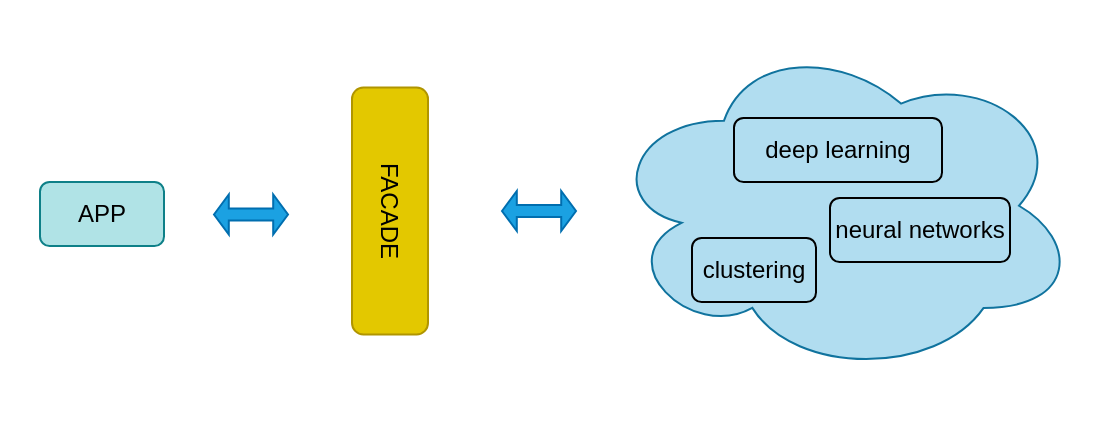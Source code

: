 <mxfile>
    <diagram id="fGnqmxBHXwKGfYssSexJ" name="Page-1">
        <mxGraphModel dx="732" dy="360" grid="0" gridSize="10" guides="1" tooltips="1" connect="1" arrows="1" fold="1" page="1" pageScale="1" pageWidth="850" pageHeight="1100" background="#ffffff" math="0" shadow="0">
            <root>
                <mxCell id="0"/>
                <mxCell id="1" parent="0"/>
                <mxCell id="2" value="&lt;font color=&quot;#000000&quot;&gt;APP&lt;/font&gt;" style="rounded=1;whiteSpace=wrap;html=1;fillColor=#b0e3e6;strokeColor=#0e8088;" vertex="1" parent="1">
                    <mxGeometry x="78" y="142" width="62" height="32" as="geometry"/>
                </mxCell>
                <mxCell id="3" value="" style="ellipse;shape=cloud;whiteSpace=wrap;html=1;fillColor=#b1ddf0;strokeColor=#10739e;" vertex="1" parent="1">
                    <mxGeometry x="361" y="68.75" width="236" height="170.25" as="geometry"/>
                </mxCell>
                <mxCell id="5" value="&lt;font color=&quot;#000000&quot;&gt;FACADE&lt;/font&gt;" style="rounded=1;whiteSpace=wrap;html=1;rotation=90;fillColor=#e3c800;strokeColor=#B09500;fontColor=#000000;" vertex="1" parent="1">
                    <mxGeometry x="191.25" y="137.5" width="123.5" height="38" as="geometry"/>
                </mxCell>
                <mxCell id="9" value="" style="shape=doubleArrow;whiteSpace=wrap;html=1;fillColor=#1ba1e2;fontColor=#ffffff;strokeColor=#006EAF;" vertex="1" parent="1">
                    <mxGeometry x="309" y="146.5" width="37" height="20" as="geometry"/>
                </mxCell>
                <mxCell id="10" value="" style="shape=doubleArrow;whiteSpace=wrap;html=1;fillColor=#1ba1e2;fontColor=#ffffff;strokeColor=#006EAF;" vertex="1" parent="1">
                    <mxGeometry x="165" y="148.25" width="37" height="20" as="geometry"/>
                </mxCell>
                <mxCell id="11" value="&lt;font color=&quot;#000000&quot;&gt;deep learning&lt;/font&gt;" style="rounded=1;whiteSpace=wrap;html=1;fillColor=none;strokeColor=#000000;" vertex="1" parent="1">
                    <mxGeometry x="425" y="110" width="104" height="32" as="geometry"/>
                </mxCell>
                <mxCell id="12" value="&lt;font color=&quot;#000000&quot;&gt;clustering&lt;/font&gt;" style="rounded=1;whiteSpace=wrap;html=1;fillColor=none;strokeColor=#000000;" vertex="1" parent="1">
                    <mxGeometry x="404" y="170" width="62" height="32" as="geometry"/>
                </mxCell>
                <mxCell id="13" value="&lt;font color=&quot;#000000&quot;&gt;neural networks&lt;/font&gt;" style="rounded=1;whiteSpace=wrap;html=1;fillColor=none;strokeColor=#000000;" vertex="1" parent="1">
                    <mxGeometry x="473" y="150" width="90" height="32" as="geometry"/>
                </mxCell>
                <mxCell id="15" value="" style="rounded=0;whiteSpace=wrap;html=1;strokeColor=#FFFFFF;fontColor=#000000;fillColor=none;" vertex="1" parent="1">
                    <mxGeometry x="59" y="52" width="551" height="216" as="geometry"/>
                </mxCell>
            </root>
        </mxGraphModel>
    </diagram>
</mxfile>